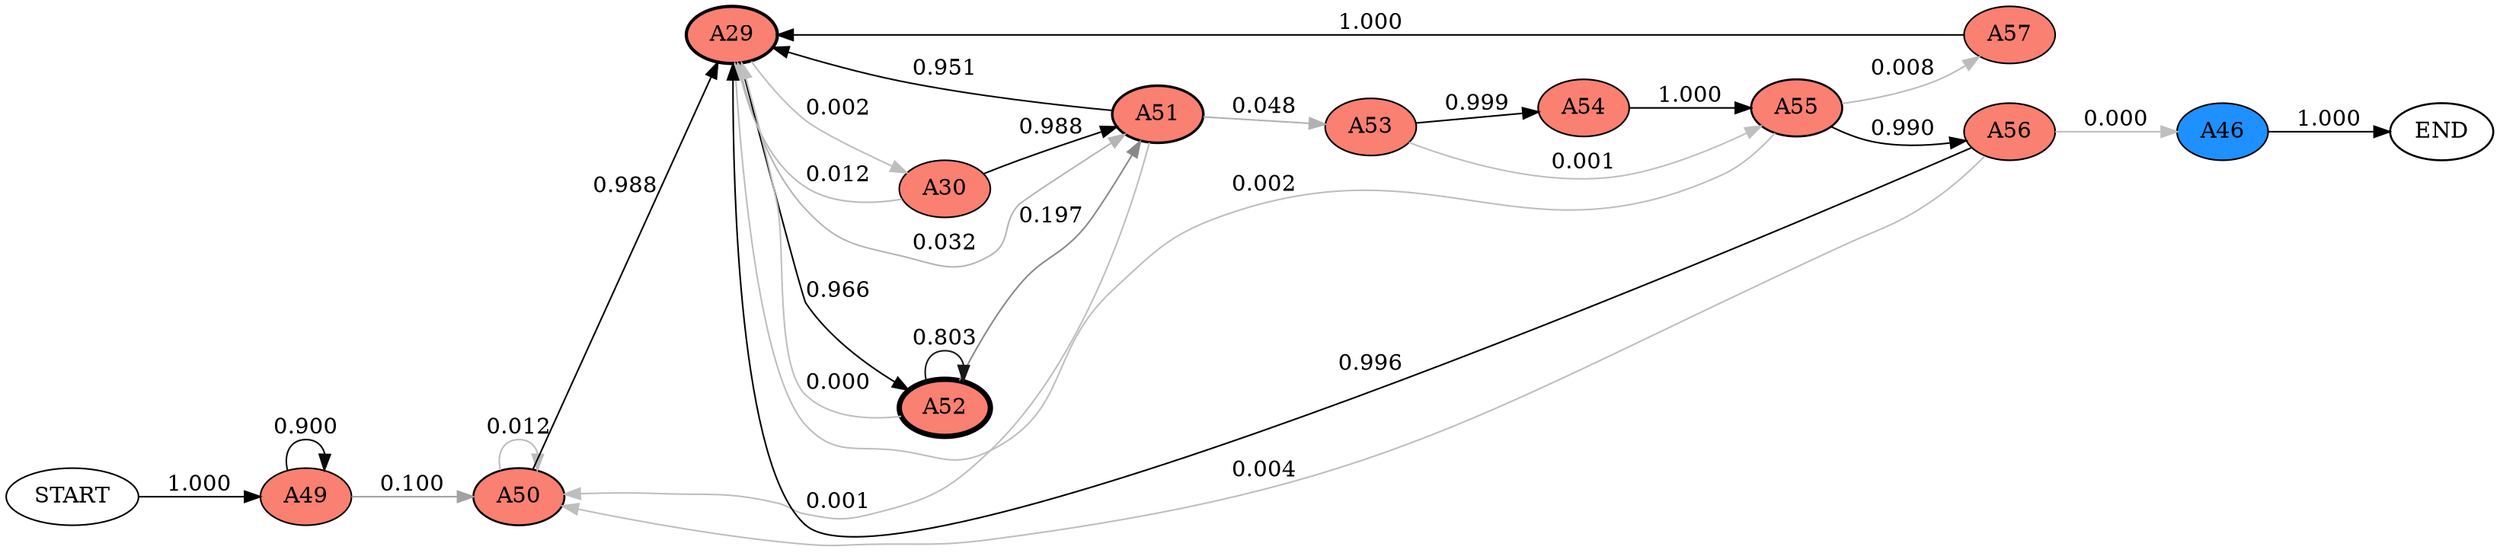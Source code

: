 digraph G {
rankdir=LR;
START [color=black, fillcolor="#ffffff", fontcolor=black, penwidth=1.0000121885063225, style=filled];
A49 [color=black, fillcolor="#fa8072", fontcolor=black, penwidth=1.0001218836546202, style=filled];
START -> A49  [color="#000000", fontcolor=black, label="1.000", weight=1.0];
A49 -> A49  [color="#0b0b0b", fontcolor=black, label="0.900", weight=0.9];
A50 [color=black, fillcolor="#fa8072", fontcolor=black, penwidth=1.2512796567726054, style=filled];
A49 -> A50  [color="#a2a2a2", fontcolor=black, label="0.100", weight=0.1];
A50 -> A50  [color="#bbbbbb", fontcolor=black, label="0.012", weight=0.011904761904761904];
A29 [color=black, fillcolor="#fa8072", fontcolor=black, penwidth=2.0303853013271365, style=filled];
A50 -> A29  [color="#010101", fontcolor=black, label="0.988", weight=0.9880952380952381];
A30 [color=black, fillcolor="#fa8072", fontcolor=black, penwidth=1.0010115395095998, style=filled];
A29 -> A30  [color="#bebebe", fontcolor=black, label="0.002", weight=0.001511344185877126];
A51 [color=black, fillcolor="#fa8072", fontcolor=black, penwidth=1.624244729550214, style=filled];
A30 -> A51  [color="#010101", fontcolor=black, label="0.988", weight=0.9879518072289156];
A51 -> A29  [color="#050505", fontcolor=black, label="0.951", weight=0.9510307400932401];
A29 -> A51  [color="#b5b5b5", fontcolor=black, label="0.032", weight=0.032065989293127935];
A52 [color=black, fillcolor="#fa8072", fontcolor=black, penwidth=3.366926694379819, style=filled];
A29 -> A52  [color="#030303", fontcolor=black, label="0.966", weight=0.966422666520995];
A52 -> A51  [color="#898989", fontcolor=black, label="0.197", weight=0.1973514908555406];
A52 -> A52  [color="#181818", fontcolor=black, label="0.803", weight=0.8026299152863826];
A53 [color=black, fillcolor="#fa8072", fontcolor=black, penwidth=1.0317904107761882, style=filled];
A51 -> A53  [color="#b1b1b1", fontcolor=black, label="0.048", weight=0.047658071095571096];
A54 [color=black, fillcolor="#fa8072", fontcolor=black, penwidth=1.0317661969586451, style=filled];
A53 -> A54  [color="#000000", fontcolor=black, label="0.999", weight=0.9992357661444402];
A55 [color=black, fillcolor="#fa8072", fontcolor=black, penwidth=1.2897380134702352, style=filled];
A54 -> A55  [color="#000000", fontcolor=black, label="1.000", weight=1.0];
A56 [color=black, fillcolor="#fa8072", fontcolor=black, penwidth=1.0314635137452273, style=filled];
A55 -> A56  [color="#010101", fontcolor=black, label="0.990", weight=0.9896828429499427];
A56 -> A29  [color="#000000", fontcolor=black, label="0.996", weight=0.9957528957528957];
A51 -> A50  [color="#bebebe", fontcolor=black, label="0.001", weight=0.0013111888111888112];
A56 -> A50  [color="#bebebe", fontcolor=black, label="0.004", weight=0.003861003861003861];
A55 -> A29  [color="#bebebe", fontcolor=black, label="0.002", weight=0.0019105846388995033];
A52 -> A29  [color="#bfbfbf", fontcolor=black, label="0.000", weight=0.001];
A57 [color=black, fillcolor="#fa8072", fontcolor=black, penwidth=1.0002681399083322, style=filled];
A55 -> A57  [color="#bcbcbc", fontcolor=black, label="0.008", weight=0.008406572411157814];
A57 -> A29  [color="#000000", fontcolor=black, label="1.000", weight=1.0];
A53 -> A55  [color="#bfbfbf", fontcolor=black, label="0.001", weight=0.001];
A30 -> A29  [color="#bbbbbb", fontcolor=black, label="0.012", weight=0.012048192771084338];
A46 [color=black, fillcolor="#1e90ff", fontcolor=black, penwidth=1.0000121885063225, style=filled];
A56 -> A46  [color="#bfbfbf", fontcolor=black, label="0.000", weight=0.001];
END [color=black, fillcolor="#ffffff", fontcolor=black, penwidth=1.250015235632903, style=filled];
A46 -> END  [color="#000000", fontcolor=black, label="1.000", weight=1.0];
}
